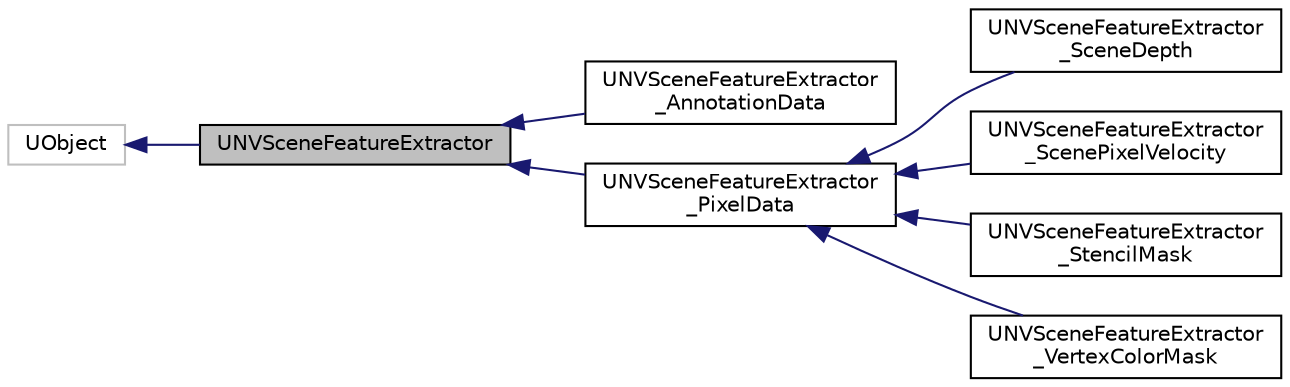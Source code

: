 digraph "UNVSceneFeatureExtractor"
{
  edge [fontname="Helvetica",fontsize="10",labelfontname="Helvetica",labelfontsize="10"];
  node [fontname="Helvetica",fontsize="10",shape=record];
  rankdir="LR";
  Node1 [label="UNVSceneFeatureExtractor",height=0.2,width=0.4,color="black", fillcolor="grey75", style="filled", fontcolor="black"];
  Node2 -> Node1 [dir="back",color="midnightblue",fontsize="10",style="solid",fontname="Helvetica"];
  Node2 [label="UObject",height=0.2,width=0.4,color="grey75", fillcolor="white", style="filled"];
  Node1 -> Node3 [dir="back",color="midnightblue",fontsize="10",style="solid",fontname="Helvetica"];
  Node3 [label="UNVSceneFeatureExtractor\l_AnnotationData",height=0.2,width=0.4,color="black", fillcolor="white", style="filled",URL="$class_u_n_v_scene_feature_extractor___annotation_data.html"];
  Node1 -> Node4 [dir="back",color="midnightblue",fontsize="10",style="solid",fontname="Helvetica"];
  Node4 [label="UNVSceneFeatureExtractor\l_PixelData",height=0.2,width=0.4,color="black", fillcolor="white", style="filled",URL="$class_u_n_v_scene_feature_extractor___pixel_data.html",tooltip="Base class for all the feature extractors that capture the scene view in pixel data format..."];
  Node4 -> Node5 [dir="back",color="midnightblue",fontsize="10",style="solid",fontname="Helvetica"];
  Node5 [label="UNVSceneFeatureExtractor\l_SceneDepth",height=0.2,width=0.4,color="black", fillcolor="white", style="filled",URL="$class_u_n_v_scene_feature_extractor___scene_depth.html",tooltip="Base class for all the feature extractors that export the scene&#39;s depth buffer. "];
  Node4 -> Node6 [dir="back",color="midnightblue",fontsize="10",style="solid",fontname="Helvetica"];
  Node6 [label="UNVSceneFeatureExtractor\l_ScenePixelVelocity",height=0.2,width=0.4,color="black", fillcolor="white", style="filled",URL="$class_u_n_v_scene_feature_extractor___scene_pixel_velocity.html"];
  Node4 -> Node7 [dir="back",color="midnightblue",fontsize="10",style="solid",fontname="Helvetica"];
  Node7 [label="UNVSceneFeatureExtractor\l_StencilMask",height=0.2,width=0.4,color="black", fillcolor="white", style="filled",URL="$class_u_n_v_scene_feature_extractor___stencil_mask.html",tooltip="Base class for all the feature extractors that export the scene&#39;s stencil mask buffer. "];
  Node4 -> Node8 [dir="back",color="midnightblue",fontsize="10",style="solid",fontname="Helvetica"];
  Node8 [label="UNVSceneFeatureExtractor\l_VertexColorMask",height=0.2,width=0.4,color="black", fillcolor="white", style="filled",URL="$class_u_n_v_scene_feature_extractor___vertex_color_mask.html",tooltip="Base class for all the feature extractors that export the scene&#39;s vertex color buffer. "];
}
